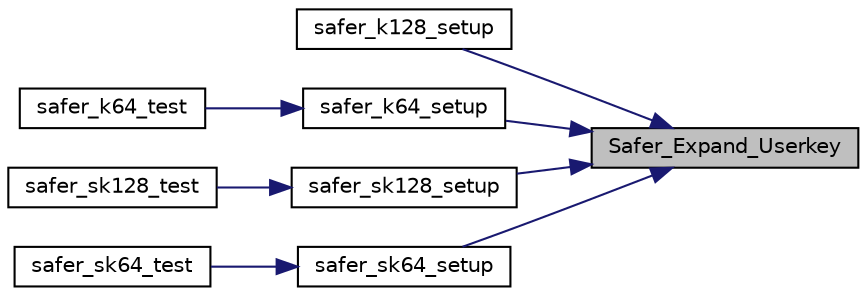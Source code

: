 digraph "Safer_Expand_Userkey"
{
 // LATEX_PDF_SIZE
  edge [fontname="Helvetica",fontsize="10",labelfontname="Helvetica",labelfontsize="10"];
  node [fontname="Helvetica",fontsize="10",shape=record];
  rankdir="RL";
  Node18 [label="Safer_Expand_Userkey",height=0.2,width=0.4,color="black", fillcolor="grey75", style="filled", fontcolor="black",tooltip=" "];
  Node18 -> Node19 [dir="back",color="midnightblue",fontsize="10",style="solid"];
  Node19 [label="safer_k128_setup",height=0.2,width=0.4,color="black", fillcolor="white", style="filled",URL="$safer_8c.html#a8f7502a1821ef98fb2f9e471ea52dbec",tooltip=" "];
  Node18 -> Node20 [dir="back",color="midnightblue",fontsize="10",style="solid"];
  Node20 [label="safer_k64_setup",height=0.2,width=0.4,color="black", fillcolor="white", style="filled",URL="$safer_8c.html#a61b8f198fe22bd907529f06d9d05d61e",tooltip=" "];
  Node20 -> Node21 [dir="back",color="midnightblue",fontsize="10",style="solid"];
  Node21 [label="safer_k64_test",height=0.2,width=0.4,color="black", fillcolor="white", style="filled",URL="$safer_8c.html#a10abcebaccdee9d23379b01fbd4f1bce",tooltip=" "];
  Node18 -> Node22 [dir="back",color="midnightblue",fontsize="10",style="solid"];
  Node22 [label="safer_sk128_setup",height=0.2,width=0.4,color="black", fillcolor="white", style="filled",URL="$safer_8c.html#a0ff0e9ec8b8e5d1725d1e1178d340ce6",tooltip=" "];
  Node22 -> Node23 [dir="back",color="midnightblue",fontsize="10",style="solid"];
  Node23 [label="safer_sk128_test",height=0.2,width=0.4,color="black", fillcolor="white", style="filled",URL="$safer_8c.html#a75642318b67f93148bdc8d1766626da2",tooltip=" "];
  Node18 -> Node24 [dir="back",color="midnightblue",fontsize="10",style="solid"];
  Node24 [label="safer_sk64_setup",height=0.2,width=0.4,color="black", fillcolor="white", style="filled",URL="$safer_8c.html#a4de4e3591e15db0254e9957e939a77dc",tooltip=" "];
  Node24 -> Node25 [dir="back",color="midnightblue",fontsize="10",style="solid"];
  Node25 [label="safer_sk64_test",height=0.2,width=0.4,color="black", fillcolor="white", style="filled",URL="$safer_8c.html#a3819b57b564e07b5ade18ec49464b40a",tooltip=" "];
}
